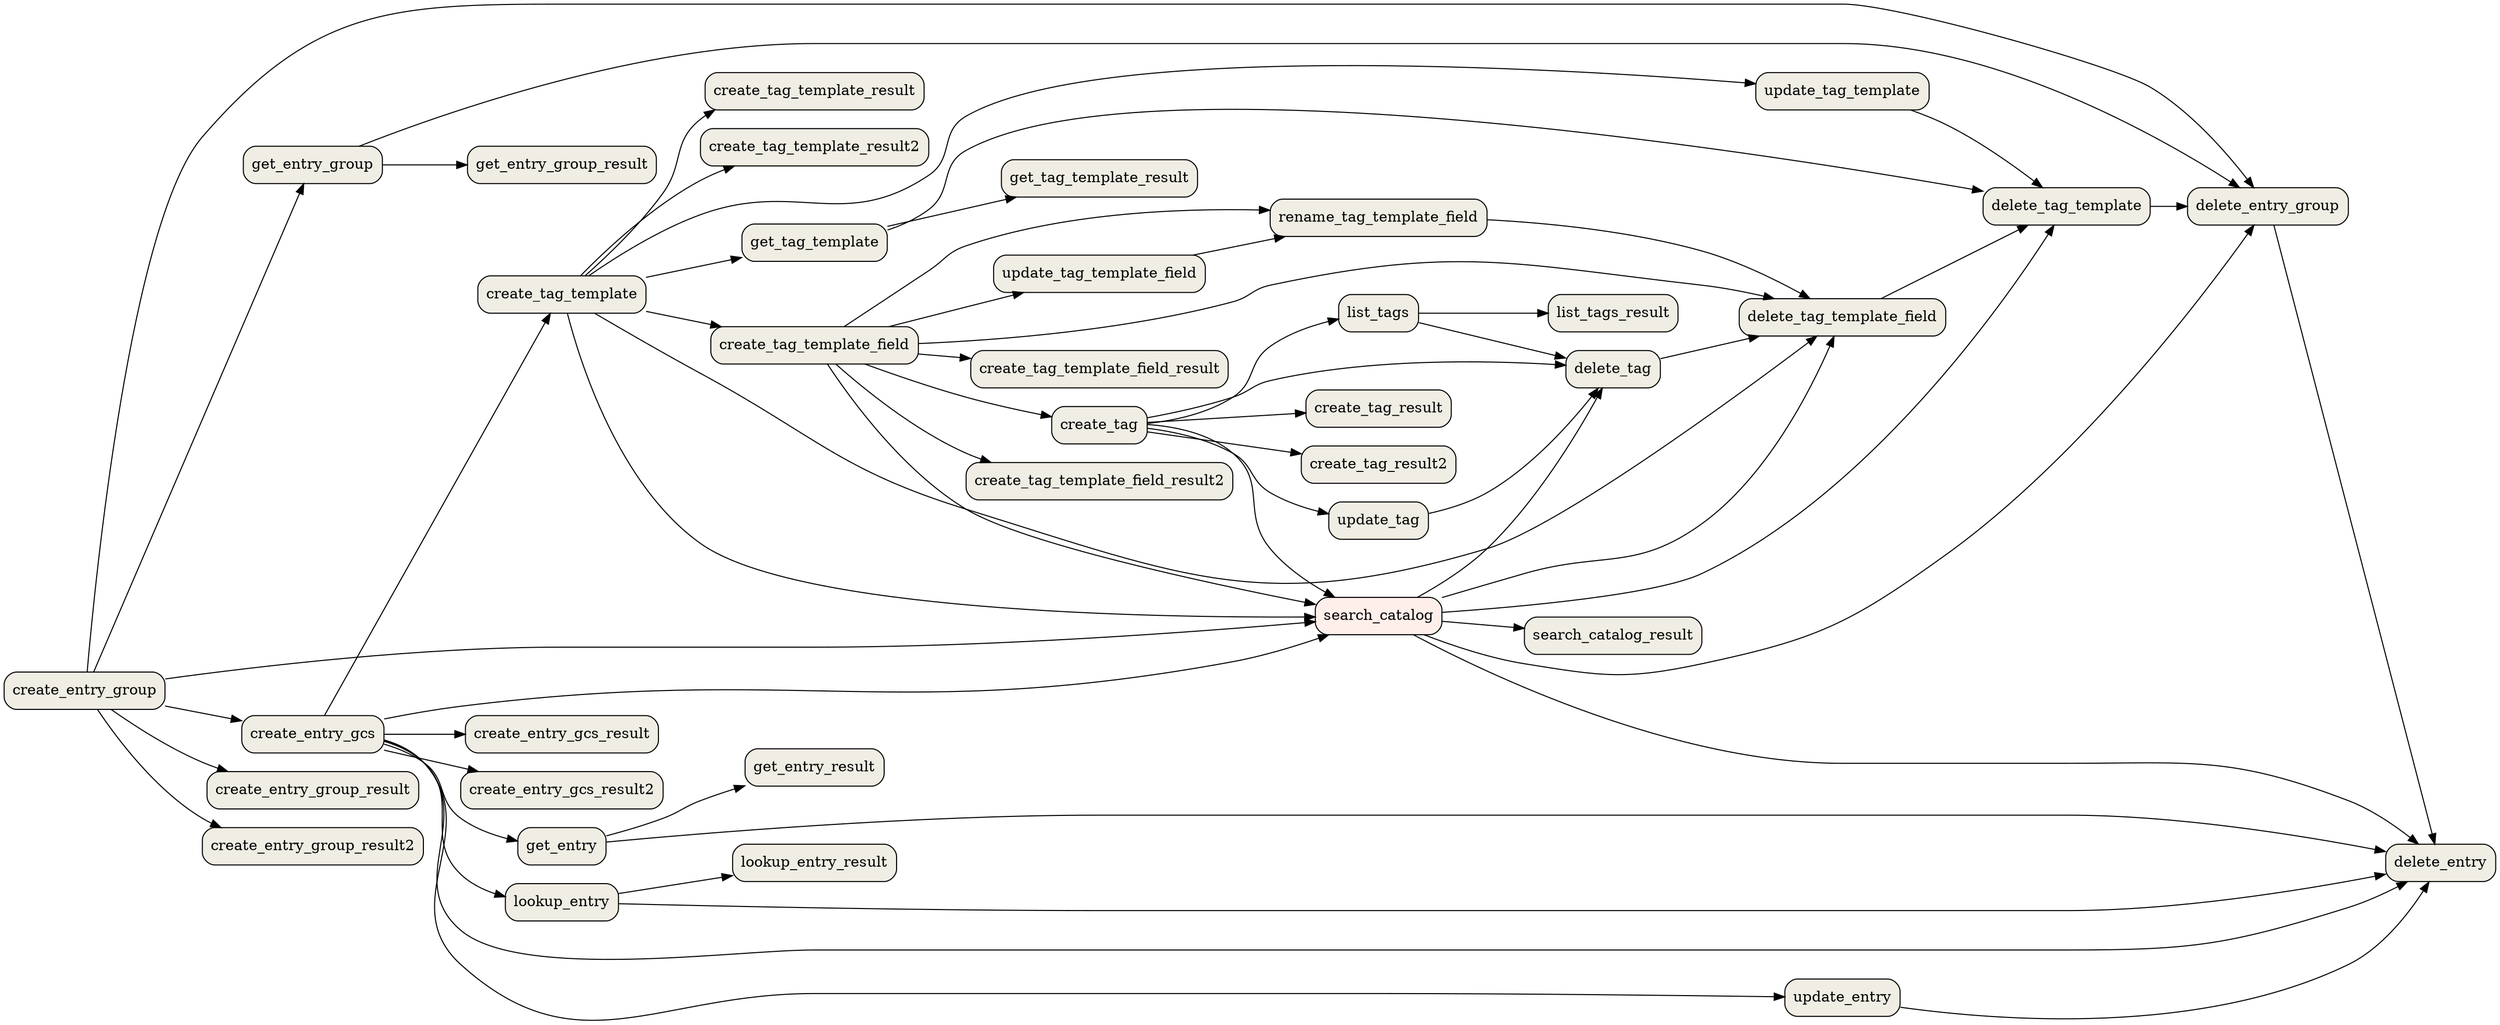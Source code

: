 digraph example_complex {
	graph [labelloc=t rankdir=LR]
	create_entry_gcs [color="#000000" fillcolor="#f0ede4" label=create_entry_gcs shape=rectangle style="filled,rounded"]
	create_entry_gcs_result [color="#000000" fillcolor="#f0ede4" label=create_entry_gcs_result shape=rectangle style="filled,rounded"]
	create_entry_gcs_result2 [color="#000000" fillcolor="#f0ede4" label=create_entry_gcs_result2 shape=rectangle style="filled,rounded"]
	create_entry_group [color="#000000" fillcolor="#f0ede4" label=create_entry_group shape=rectangle style="filled,rounded"]
	create_entry_group_result [color="#000000" fillcolor="#f0ede4" label=create_entry_group_result shape=rectangle style="filled,rounded"]
	create_entry_group_result2 [color="#000000" fillcolor="#f0ede4" label=create_entry_group_result2 shape=rectangle style="filled,rounded"]
	create_tag [color="#000000" fillcolor="#f0ede4" label=create_tag shape=rectangle style="filled,rounded"]
	create_tag_result [color="#000000" fillcolor="#f0ede4" label=create_tag_result shape=rectangle style="filled,rounded"]
	create_tag_result2 [color="#000000" fillcolor="#f0ede4" label=create_tag_result2 shape=rectangle style="filled,rounded"]
	create_tag_template [color="#000000" fillcolor="#f0ede4" label=create_tag_template shape=rectangle style="filled,rounded"]
	create_tag_template_field [color="#000000" fillcolor="#f0ede4" label=create_tag_template_field shape=rectangle style="filled,rounded"]
	create_tag_template_field_result [color="#000000" fillcolor="#f0ede4" label=create_tag_template_field_result shape=rectangle style="filled,rounded"]
	create_tag_template_field_result2 [color="#000000" fillcolor="#f0ede4" label=create_tag_template_field_result2 shape=rectangle style="filled,rounded"]
	create_tag_template_result [color="#000000" fillcolor="#f0ede4" label=create_tag_template_result shape=rectangle style="filled,rounded"]
	create_tag_template_result2 [color="#000000" fillcolor="#f0ede4" label=create_tag_template_result2 shape=rectangle style="filled,rounded"]
	delete_entry [color="#000000" fillcolor="#f0ede4" label=delete_entry shape=rectangle style="filled,rounded"]
	delete_entry_group [color="#000000" fillcolor="#f0ede4" label=delete_entry_group shape=rectangle style="filled,rounded"]
	delete_tag [color="#000000" fillcolor="#f0ede4" label=delete_tag shape=rectangle style="filled,rounded"]
	delete_tag_template [color="#000000" fillcolor="#f0ede4" label=delete_tag_template shape=rectangle style="filled,rounded"]
	delete_tag_template_field [color="#000000" fillcolor="#f0ede4" label=delete_tag_template_field shape=rectangle style="filled,rounded"]
	get_entry [color="#000000" fillcolor="#f0ede4" label=get_entry shape=rectangle style="filled,rounded"]
	get_entry_group [color="#000000" fillcolor="#f0ede4" label=get_entry_group shape=rectangle style="filled,rounded"]
	get_entry_group_result [color="#000000" fillcolor="#f0ede4" label=get_entry_group_result shape=rectangle style="filled,rounded"]
	get_entry_result [color="#000000" fillcolor="#f0ede4" label=get_entry_result shape=rectangle style="filled,rounded"]
	get_tag_template [color="#000000" fillcolor="#f0ede4" label=get_tag_template shape=rectangle style="filled,rounded"]
	get_tag_template_result [color="#000000" fillcolor="#f0ede4" label=get_tag_template_result shape=rectangle style="filled,rounded"]
	list_tags [color="#000000" fillcolor="#f0ede4" label=list_tags shape=rectangle style="filled,rounded"]
	list_tags_result [color="#000000" fillcolor="#f0ede4" label=list_tags_result shape=rectangle style="filled,rounded"]
	lookup_entry [color="#000000" fillcolor="#f0ede4" label=lookup_entry shape=rectangle style="filled,rounded"]
	lookup_entry_result [color="#000000" fillcolor="#f0ede4" label=lookup_entry_result shape=rectangle style="filled,rounded"]
	rename_tag_template_field [color="#000000" fillcolor="#f0ede4" label=rename_tag_template_field shape=rectangle style="filled,rounded"]
	search_catalog [color="#000000" fillcolor="#ffefeb" label=search_catalog shape=rectangle style="filled,rounded"]
	search_catalog_result [color="#000000" fillcolor="#f0ede4" label=search_catalog_result shape=rectangle style="filled,rounded"]
	update_entry [color="#000000" fillcolor="#f0ede4" label=update_entry shape=rectangle style="filled,rounded"]
	update_tag [color="#000000" fillcolor="#f0ede4" label=update_tag shape=rectangle style="filled,rounded"]
	update_tag_template [color="#000000" fillcolor="#f0ede4" label=update_tag_template shape=rectangle style="filled,rounded"]
	update_tag_template_field [color="#000000" fillcolor="#f0ede4" label=update_tag_template_field shape=rectangle style="filled,rounded"]
	create_entry_gcs -> create_entry_gcs_result
	create_entry_gcs -> create_entry_gcs_result2
	create_entry_gcs -> create_tag_template
	create_entry_gcs -> delete_entry
	create_entry_gcs -> get_entry
	create_entry_gcs -> lookup_entry
	create_entry_gcs -> search_catalog
	create_entry_gcs -> update_entry
	create_entry_group -> create_entry_gcs
	create_entry_group -> create_entry_group_result
	create_entry_group -> create_entry_group_result2
	create_entry_group -> delete_entry_group
	create_entry_group -> get_entry_group
	create_entry_group -> search_catalog
	create_tag -> create_tag_result
	create_tag -> create_tag_result2
	create_tag -> delete_tag
	create_tag -> list_tags
	create_tag -> search_catalog
	create_tag -> update_tag
	create_tag_template -> create_tag_template_field
	create_tag_template -> create_tag_template_result
	create_tag_template -> create_tag_template_result2
	create_tag_template -> delete_tag_template_field
	create_tag_template -> get_tag_template
	create_tag_template -> search_catalog
	create_tag_template -> update_tag_template
	create_tag_template_field -> create_tag
	create_tag_template_field -> create_tag_template_field_result
	create_tag_template_field -> create_tag_template_field_result2
	create_tag_template_field -> delete_tag_template_field
	create_tag_template_field -> rename_tag_template_field
	create_tag_template_field -> search_catalog
	create_tag_template_field -> update_tag_template_field
	delete_entry_group -> delete_entry
	delete_tag -> delete_tag_template_field
	delete_tag_template -> delete_entry_group
	delete_tag_template_field -> delete_tag_template
	get_entry -> delete_entry
	get_entry -> get_entry_result
	get_entry_group -> delete_entry_group
	get_entry_group -> get_entry_group_result
	get_tag_template -> delete_tag_template
	get_tag_template -> get_tag_template_result
	list_tags -> delete_tag
	list_tags -> list_tags_result
	lookup_entry -> delete_entry
	lookup_entry -> lookup_entry_result
	rename_tag_template_field -> delete_tag_template_field
	search_catalog -> delete_entry
	search_catalog -> delete_entry_group
	search_catalog -> delete_tag
	search_catalog -> delete_tag_template
	search_catalog -> delete_tag_template_field
	search_catalog -> search_catalog_result
	update_entry -> delete_entry
	update_tag -> delete_tag
	update_tag_template -> delete_tag_template
	update_tag_template_field -> rename_tag_template_field
}

